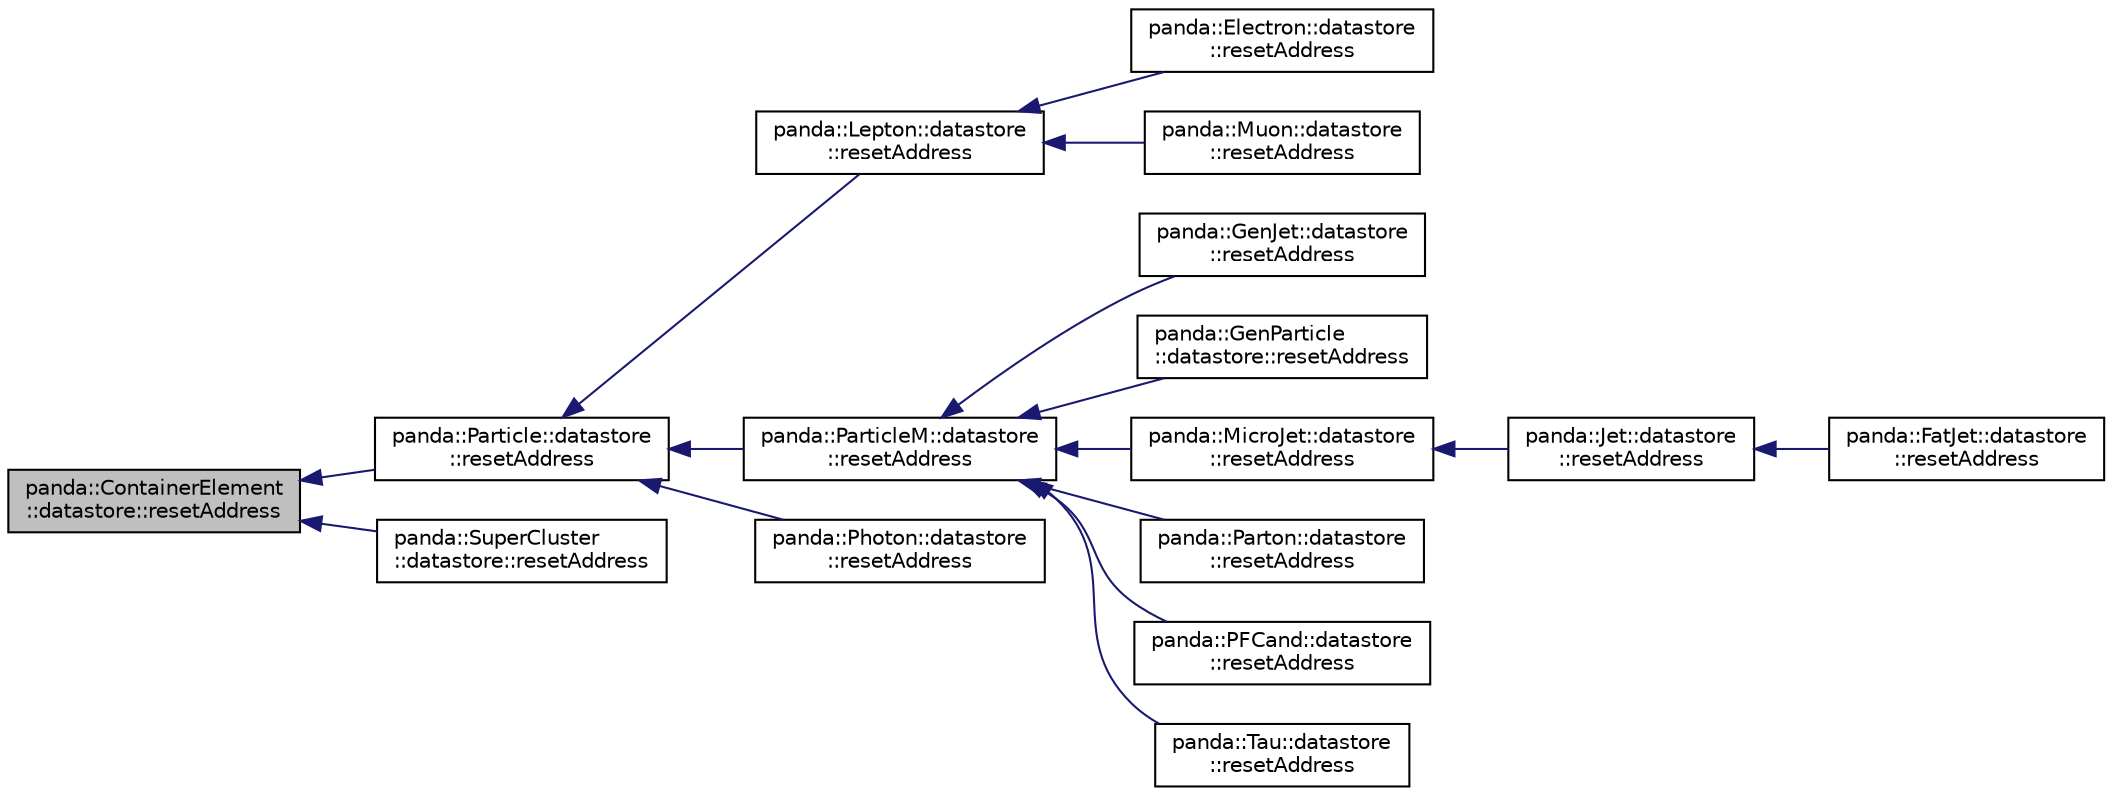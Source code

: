 digraph "panda::ContainerElement::datastore::resetAddress"
{
 // INTERACTIVE_SVG=YES
  edge [fontname="Helvetica",fontsize="10",labelfontname="Helvetica",labelfontsize="10"];
  node [fontname="Helvetica",fontsize="10",shape=record];
  rankdir="LR";
  Node1 [label="panda::ContainerElement\l::datastore::resetAddress",height=0.2,width=0.4,color="black", fillcolor="grey75", style="filled" fontcolor="black"];
  Node1 -> Node2 [dir="back",color="midnightblue",fontsize="10",style="solid"];
  Node2 [label="panda::Particle::datastore\l::resetAddress",height=0.2,width=0.4,color="black", fillcolor="white", style="filled",URL="$structpanda_1_1Particle_1_1datastore.html#a4a04e4dd473787da09b945659e07f0ec"];
  Node2 -> Node3 [dir="back",color="midnightblue",fontsize="10",style="solid"];
  Node3 [label="panda::Lepton::datastore\l::resetAddress",height=0.2,width=0.4,color="black", fillcolor="white", style="filled",URL="$structpanda_1_1Lepton_1_1datastore.html#a4bc229bdab2664abe73d5197f16dfb70"];
  Node3 -> Node4 [dir="back",color="midnightblue",fontsize="10",style="solid"];
  Node4 [label="panda::Electron::datastore\l::resetAddress",height=0.2,width=0.4,color="black", fillcolor="white", style="filled",URL="$structpanda_1_1Electron_1_1datastore.html#a33b0789682d32cdfdd059cc398d294a4"];
  Node3 -> Node5 [dir="back",color="midnightblue",fontsize="10",style="solid"];
  Node5 [label="panda::Muon::datastore\l::resetAddress",height=0.2,width=0.4,color="black", fillcolor="white", style="filled",URL="$structpanda_1_1Muon_1_1datastore.html#a43c4e6d0ecf60fde03f1053b5bf707bf"];
  Node2 -> Node6 [dir="back",color="midnightblue",fontsize="10",style="solid"];
  Node6 [label="panda::ParticleM::datastore\l::resetAddress",height=0.2,width=0.4,color="black", fillcolor="white", style="filled",URL="$structpanda_1_1ParticleM_1_1datastore.html#a6ba00e058ede77709ec931108ccf9bb8"];
  Node6 -> Node7 [dir="back",color="midnightblue",fontsize="10",style="solid"];
  Node7 [label="panda::GenJet::datastore\l::resetAddress",height=0.2,width=0.4,color="black", fillcolor="white", style="filled",URL="$structpanda_1_1GenJet_1_1datastore.html#a474a24f5349360f411dc9618da04541f"];
  Node6 -> Node8 [dir="back",color="midnightblue",fontsize="10",style="solid"];
  Node8 [label="panda::GenParticle\l::datastore::resetAddress",height=0.2,width=0.4,color="black", fillcolor="white", style="filled",URL="$structpanda_1_1GenParticle_1_1datastore.html#a560f90c85950a4f2d29a1f0c630344fe"];
  Node6 -> Node9 [dir="back",color="midnightblue",fontsize="10",style="solid"];
  Node9 [label="panda::MicroJet::datastore\l::resetAddress",height=0.2,width=0.4,color="black", fillcolor="white", style="filled",URL="$structpanda_1_1MicroJet_1_1datastore.html#a1e01e1fb6d728a2497fc29a9fef3c79e"];
  Node9 -> Node10 [dir="back",color="midnightblue",fontsize="10",style="solid"];
  Node10 [label="panda::Jet::datastore\l::resetAddress",height=0.2,width=0.4,color="black", fillcolor="white", style="filled",URL="$structpanda_1_1Jet_1_1datastore.html#a665fb876fb18c28c2828555baaa9ed7c"];
  Node10 -> Node11 [dir="back",color="midnightblue",fontsize="10",style="solid"];
  Node11 [label="panda::FatJet::datastore\l::resetAddress",height=0.2,width=0.4,color="black", fillcolor="white", style="filled",URL="$structpanda_1_1FatJet_1_1datastore.html#a64adfe00b81cf90551047cde4cce6c1f"];
  Node6 -> Node12 [dir="back",color="midnightblue",fontsize="10",style="solid"];
  Node12 [label="panda::Parton::datastore\l::resetAddress",height=0.2,width=0.4,color="black", fillcolor="white", style="filled",URL="$structpanda_1_1Parton_1_1datastore.html#a00923f3224a5d7f0e2e25a09f31dfdcc"];
  Node6 -> Node13 [dir="back",color="midnightblue",fontsize="10",style="solid"];
  Node13 [label="panda::PFCand::datastore\l::resetAddress",height=0.2,width=0.4,color="black", fillcolor="white", style="filled",URL="$structpanda_1_1PFCand_1_1datastore.html#a18b5e8b5d46702c368d7c93193c63a0f"];
  Node6 -> Node14 [dir="back",color="midnightblue",fontsize="10",style="solid"];
  Node14 [label="panda::Tau::datastore\l::resetAddress",height=0.2,width=0.4,color="black", fillcolor="white", style="filled",URL="$structpanda_1_1Tau_1_1datastore.html#a85bbdd238ef17a2765c4b51e267af67b"];
  Node2 -> Node15 [dir="back",color="midnightblue",fontsize="10",style="solid"];
  Node15 [label="panda::Photon::datastore\l::resetAddress",height=0.2,width=0.4,color="black", fillcolor="white", style="filled",URL="$structpanda_1_1Photon_1_1datastore.html#a130c8d1c0e28999f6ec20db49a1421a2"];
  Node1 -> Node16 [dir="back",color="midnightblue",fontsize="10",style="solid"];
  Node16 [label="panda::SuperCluster\l::datastore::resetAddress",height=0.2,width=0.4,color="black", fillcolor="white", style="filled",URL="$structpanda_1_1SuperCluster_1_1datastore.html#ac4a498052c9766c656e8a757d8604acf"];
}
